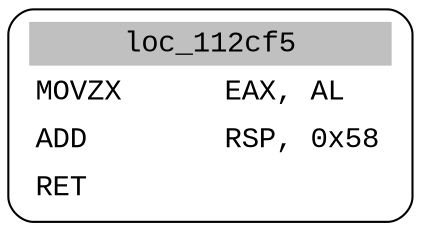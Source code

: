 digraph asm_graph {
1941 [
shape="Mrecord" fontname="Courier New"label =<<table border="0" cellborder="0" cellpadding="3"><tr><td align="center" colspan="2" bgcolor="grey">loc_112cf5</td></tr><tr><td align="left">MOVZX      EAX, AL</td></tr><tr><td align="left">ADD        RSP, 0x58</td></tr><tr><td align="left">RET        </td></tr></table>> ];
}